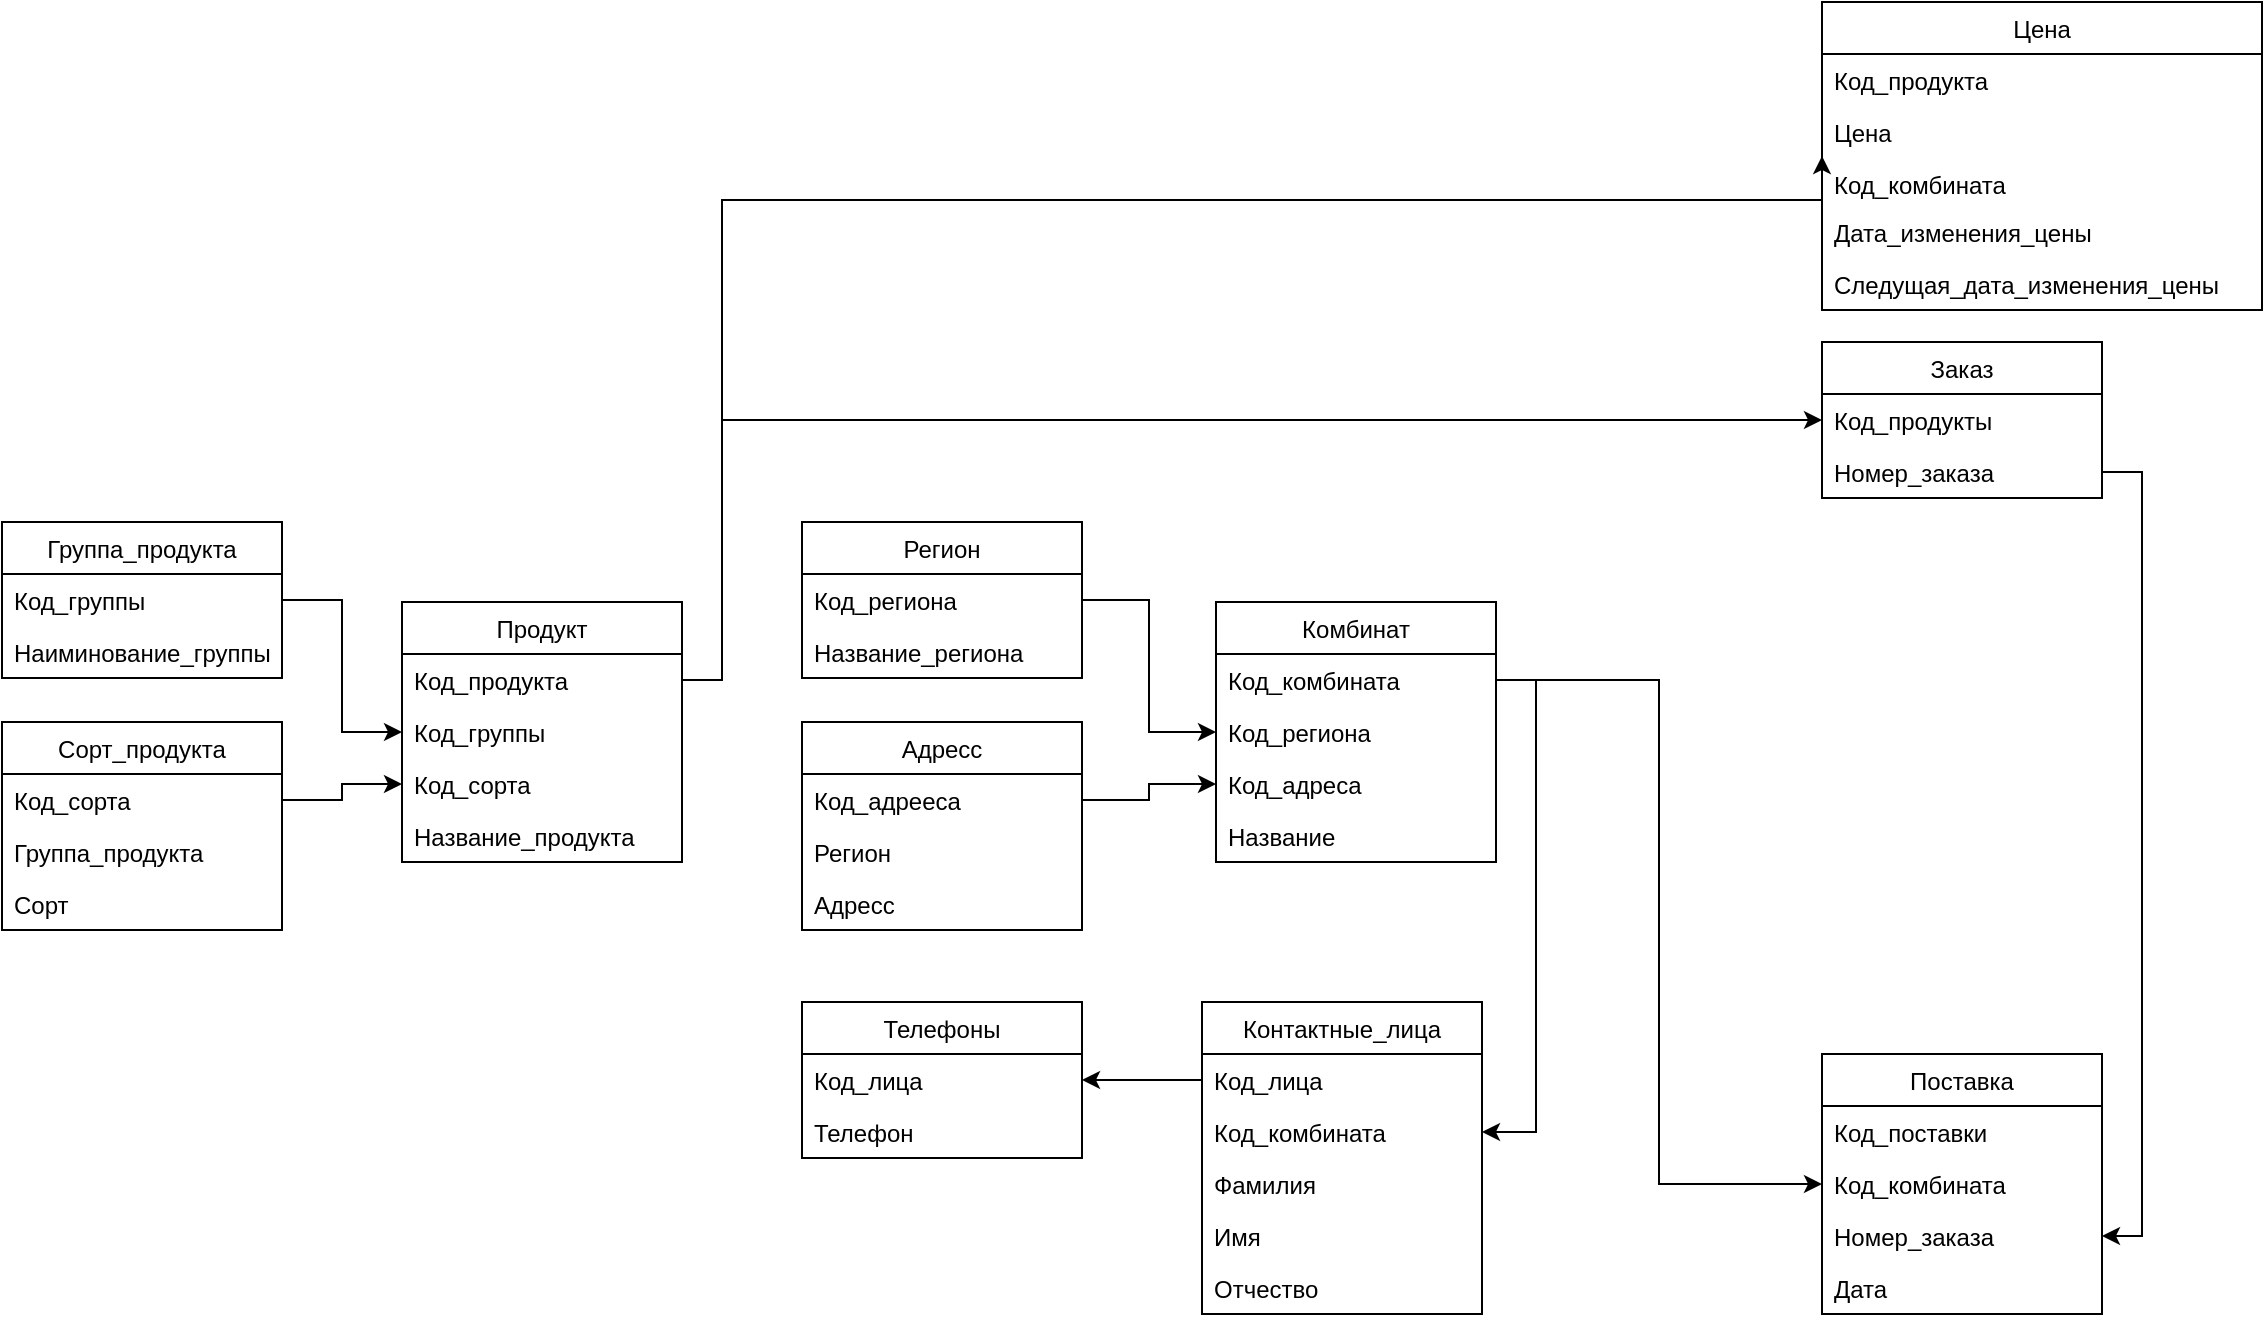 <mxfile version="13.10.2" type="github">
  <diagram id="C5RBs43oDa-KdzZeNtuy" name="Page-1">
    <mxGraphModel dx="1673" dy="2142" grid="1" gridSize="10" guides="1" tooltips="1" connect="1" arrows="1" fold="1" page="1" pageScale="1" pageWidth="827" pageHeight="1169" math="0" shadow="0">
      <root>
        <mxCell id="WIyWlLk6GJQsqaUBKTNV-0" />
        <mxCell id="WIyWlLk6GJQsqaUBKTNV-1" parent="WIyWlLk6GJQsqaUBKTNV-0" />
        <mxCell id="BsNIJ_3Y_c9myI2HQfVr-50" value="Группа_продукта" style="swimlane;fontStyle=0;childLayout=stackLayout;horizontal=1;startSize=26;fillColor=none;horizontalStack=0;resizeParent=1;resizeParentMax=0;resizeLast=0;collapsible=1;marginBottom=0;" parent="WIyWlLk6GJQsqaUBKTNV-1" vertex="1">
          <mxGeometry x="40" y="40" width="140" height="78" as="geometry" />
        </mxCell>
        <mxCell id="BsNIJ_3Y_c9myI2HQfVr-51" value="Код_группы" style="text;strokeColor=none;fillColor=none;align=left;verticalAlign=top;spacingLeft=4;spacingRight=4;overflow=hidden;rotatable=0;points=[[0,0.5],[1,0.5]];portConstraint=eastwest;" parent="BsNIJ_3Y_c9myI2HQfVr-50" vertex="1">
          <mxGeometry y="26" width="140" height="26" as="geometry" />
        </mxCell>
        <mxCell id="BsNIJ_3Y_c9myI2HQfVr-52" value="Наиминование_группы" style="text;strokeColor=none;fillColor=none;align=left;verticalAlign=top;spacingLeft=4;spacingRight=4;overflow=hidden;rotatable=0;points=[[0,0.5],[1,0.5]];portConstraint=eastwest;" parent="BsNIJ_3Y_c9myI2HQfVr-50" vertex="1">
          <mxGeometry y="52" width="140" height="26" as="geometry" />
        </mxCell>
        <mxCell id="BsNIJ_3Y_c9myI2HQfVr-54" value="Сорт_продукта" style="swimlane;fontStyle=0;childLayout=stackLayout;horizontal=1;startSize=26;fillColor=none;horizontalStack=0;resizeParent=1;resizeParentMax=0;resizeLast=0;collapsible=1;marginBottom=0;" parent="WIyWlLk6GJQsqaUBKTNV-1" vertex="1">
          <mxGeometry x="40" y="140" width="140" height="104" as="geometry" />
        </mxCell>
        <mxCell id="BsNIJ_3Y_c9myI2HQfVr-55" value="Код_сорта" style="text;strokeColor=none;fillColor=none;align=left;verticalAlign=top;spacingLeft=4;spacingRight=4;overflow=hidden;rotatable=0;points=[[0,0.5],[1,0.5]];portConstraint=eastwest;" parent="BsNIJ_3Y_c9myI2HQfVr-54" vertex="1">
          <mxGeometry y="26" width="140" height="26" as="geometry" />
        </mxCell>
        <mxCell id="BsNIJ_3Y_c9myI2HQfVr-58" value="Группа_продукта" style="text;strokeColor=none;fillColor=none;align=left;verticalAlign=top;spacingLeft=4;spacingRight=4;overflow=hidden;rotatable=0;points=[[0,0.5],[1,0.5]];portConstraint=eastwest;" parent="BsNIJ_3Y_c9myI2HQfVr-54" vertex="1">
          <mxGeometry y="52" width="140" height="26" as="geometry" />
        </mxCell>
        <mxCell id="BsNIJ_3Y_c9myI2HQfVr-63" value="Сорт" style="text;strokeColor=none;fillColor=none;align=left;verticalAlign=top;spacingLeft=4;spacingRight=4;overflow=hidden;rotatable=0;points=[[0,0.5],[1,0.5]];portConstraint=eastwest;" parent="BsNIJ_3Y_c9myI2HQfVr-54" vertex="1">
          <mxGeometry y="78" width="140" height="26" as="geometry" />
        </mxCell>
        <mxCell id="BsNIJ_3Y_c9myI2HQfVr-59" value="Продукт" style="swimlane;fontStyle=0;childLayout=stackLayout;horizontal=1;startSize=26;fillColor=none;horizontalStack=0;resizeParent=1;resizeParentMax=0;resizeLast=0;collapsible=1;marginBottom=0;" parent="WIyWlLk6GJQsqaUBKTNV-1" vertex="1">
          <mxGeometry x="240" y="80" width="140" height="130" as="geometry" />
        </mxCell>
        <mxCell id="BsNIJ_3Y_c9myI2HQfVr-60" value="Код_продукта" style="text;strokeColor=none;fillColor=none;align=left;verticalAlign=top;spacingLeft=4;spacingRight=4;overflow=hidden;rotatable=0;points=[[0,0.5],[1,0.5]];portConstraint=eastwest;" parent="BsNIJ_3Y_c9myI2HQfVr-59" vertex="1">
          <mxGeometry y="26" width="140" height="26" as="geometry" />
        </mxCell>
        <mxCell id="BENA_GoEq0BFYkfDsCUv-2" value="Код_группы" style="text;strokeColor=none;fillColor=none;align=left;verticalAlign=top;spacingLeft=4;spacingRight=4;overflow=hidden;rotatable=0;points=[[0,0.5],[1,0.5]];portConstraint=eastwest;" parent="BsNIJ_3Y_c9myI2HQfVr-59" vertex="1">
          <mxGeometry y="52" width="140" height="26" as="geometry" />
        </mxCell>
        <mxCell id="BENA_GoEq0BFYkfDsCUv-3" value="Код_сорта" style="text;strokeColor=none;fillColor=none;align=left;verticalAlign=top;spacingLeft=4;spacingRight=4;overflow=hidden;rotatable=0;points=[[0,0.5],[1,0.5]];portConstraint=eastwest;" parent="BsNIJ_3Y_c9myI2HQfVr-59" vertex="1">
          <mxGeometry y="78" width="140" height="26" as="geometry" />
        </mxCell>
        <mxCell id="BsNIJ_3Y_c9myI2HQfVr-61" value="Название_продукта" style="text;strokeColor=none;fillColor=none;align=left;verticalAlign=top;spacingLeft=4;spacingRight=4;overflow=hidden;rotatable=0;points=[[0,0.5],[1,0.5]];portConstraint=eastwest;" parent="BsNIJ_3Y_c9myI2HQfVr-59" vertex="1">
          <mxGeometry y="104" width="140" height="26" as="geometry" />
        </mxCell>
        <mxCell id="BsNIJ_3Y_c9myI2HQfVr-67" value="Регион" style="swimlane;fontStyle=0;childLayout=stackLayout;horizontal=1;startSize=26;fillColor=none;horizontalStack=0;resizeParent=1;resizeParentMax=0;resizeLast=0;collapsible=1;marginBottom=0;" parent="WIyWlLk6GJQsqaUBKTNV-1" vertex="1">
          <mxGeometry x="440" y="40" width="140" height="78" as="geometry" />
        </mxCell>
        <mxCell id="BsNIJ_3Y_c9myI2HQfVr-68" value="Код_региона" style="text;strokeColor=none;fillColor=none;align=left;verticalAlign=top;spacingLeft=4;spacingRight=4;overflow=hidden;rotatable=0;points=[[0,0.5],[1,0.5]];portConstraint=eastwest;" parent="BsNIJ_3Y_c9myI2HQfVr-67" vertex="1">
          <mxGeometry y="26" width="140" height="26" as="geometry" />
        </mxCell>
        <mxCell id="BsNIJ_3Y_c9myI2HQfVr-69" value="Название_региона" style="text;strokeColor=none;fillColor=none;align=left;verticalAlign=top;spacingLeft=4;spacingRight=4;overflow=hidden;rotatable=0;points=[[0,0.5],[1,0.5]];portConstraint=eastwest;" parent="BsNIJ_3Y_c9myI2HQfVr-67" vertex="1">
          <mxGeometry y="52" width="140" height="26" as="geometry" />
        </mxCell>
        <mxCell id="BsNIJ_3Y_c9myI2HQfVr-71" value="Адресс" style="swimlane;fontStyle=0;childLayout=stackLayout;horizontal=1;startSize=26;fillColor=none;horizontalStack=0;resizeParent=1;resizeParentMax=0;resizeLast=0;collapsible=1;marginBottom=0;" parent="WIyWlLk6GJQsqaUBKTNV-1" vertex="1">
          <mxGeometry x="440" y="140" width="140" height="104" as="geometry" />
        </mxCell>
        <mxCell id="BsNIJ_3Y_c9myI2HQfVr-72" value="Код_адрееса" style="text;strokeColor=none;fillColor=none;align=left;verticalAlign=top;spacingLeft=4;spacingRight=4;overflow=hidden;rotatable=0;points=[[0,0.5],[1,0.5]];portConstraint=eastwest;" parent="BsNIJ_3Y_c9myI2HQfVr-71" vertex="1">
          <mxGeometry y="26" width="140" height="26" as="geometry" />
        </mxCell>
        <mxCell id="BsNIJ_3Y_c9myI2HQfVr-73" value="Регион" style="text;strokeColor=none;fillColor=none;align=left;verticalAlign=top;spacingLeft=4;spacingRight=4;overflow=hidden;rotatable=0;points=[[0,0.5],[1,0.5]];portConstraint=eastwest;" parent="BsNIJ_3Y_c9myI2HQfVr-71" vertex="1">
          <mxGeometry y="52" width="140" height="26" as="geometry" />
        </mxCell>
        <mxCell id="BsNIJ_3Y_c9myI2HQfVr-74" value="Адресс" style="text;strokeColor=none;fillColor=none;align=left;verticalAlign=top;spacingLeft=4;spacingRight=4;overflow=hidden;rotatable=0;points=[[0,0.5],[1,0.5]];portConstraint=eastwest;" parent="BsNIJ_3Y_c9myI2HQfVr-71" vertex="1">
          <mxGeometry y="78" width="140" height="26" as="geometry" />
        </mxCell>
        <mxCell id="BsNIJ_3Y_c9myI2HQfVr-75" value="Комбинат" style="swimlane;fontStyle=0;childLayout=stackLayout;horizontal=1;startSize=26;fillColor=none;horizontalStack=0;resizeParent=1;resizeParentMax=0;resizeLast=0;collapsible=1;marginBottom=0;" parent="WIyWlLk6GJQsqaUBKTNV-1" vertex="1">
          <mxGeometry x="647" y="80" width="140" height="130" as="geometry" />
        </mxCell>
        <mxCell id="BsNIJ_3Y_c9myI2HQfVr-76" value="Код_комбината" style="text;strokeColor=none;fillColor=none;align=left;verticalAlign=top;spacingLeft=4;spacingRight=4;overflow=hidden;rotatable=0;points=[[0,0.5],[1,0.5]];portConstraint=eastwest;" parent="BsNIJ_3Y_c9myI2HQfVr-75" vertex="1">
          <mxGeometry y="26" width="140" height="26" as="geometry" />
        </mxCell>
        <mxCell id="BsNIJ_3Y_c9myI2HQfVr-77" value="Код_региона" style="text;strokeColor=none;fillColor=none;align=left;verticalAlign=top;spacingLeft=4;spacingRight=4;overflow=hidden;rotatable=0;points=[[0,0.5],[1,0.5]];portConstraint=eastwest;" parent="BsNIJ_3Y_c9myI2HQfVr-75" vertex="1">
          <mxGeometry y="52" width="140" height="26" as="geometry" />
        </mxCell>
        <mxCell id="BENA_GoEq0BFYkfDsCUv-9" value="Код_адреса" style="text;strokeColor=none;fillColor=none;align=left;verticalAlign=top;spacingLeft=4;spacingRight=4;overflow=hidden;rotatable=0;points=[[0,0.5],[1,0.5]];portConstraint=eastwest;" parent="BsNIJ_3Y_c9myI2HQfVr-75" vertex="1">
          <mxGeometry y="78" width="140" height="26" as="geometry" />
        </mxCell>
        <mxCell id="BsNIJ_3Y_c9myI2HQfVr-100" value="Название" style="text;strokeColor=none;fillColor=none;align=left;verticalAlign=top;spacingLeft=4;spacingRight=4;overflow=hidden;rotatable=0;points=[[0,0.5],[1,0.5]];portConstraint=eastwest;" parent="BsNIJ_3Y_c9myI2HQfVr-75" vertex="1">
          <mxGeometry y="104" width="140" height="26" as="geometry" />
        </mxCell>
        <mxCell id="BsNIJ_3Y_c9myI2HQfVr-82" value="Контактные_лица" style="swimlane;fontStyle=0;childLayout=stackLayout;horizontal=1;startSize=26;fillColor=none;horizontalStack=0;resizeParent=1;resizeParentMax=0;resizeLast=0;collapsible=1;marginBottom=0;" parent="WIyWlLk6GJQsqaUBKTNV-1" vertex="1">
          <mxGeometry x="640" y="280" width="140" height="156" as="geometry" />
        </mxCell>
        <mxCell id="BsNIJ_3Y_c9myI2HQfVr-83" value="Код_лица" style="text;strokeColor=none;fillColor=none;align=left;verticalAlign=top;spacingLeft=4;spacingRight=4;overflow=hidden;rotatable=0;points=[[0,0.5],[1,0.5]];portConstraint=eastwest;" parent="BsNIJ_3Y_c9myI2HQfVr-82" vertex="1">
          <mxGeometry y="26" width="140" height="26" as="geometry" />
        </mxCell>
        <mxCell id="BsNIJ_3Y_c9myI2HQfVr-98" value="Код_комбината" style="text;strokeColor=none;fillColor=none;align=left;verticalAlign=top;spacingLeft=4;spacingRight=4;overflow=hidden;rotatable=0;points=[[0,0.5],[1,0.5]];portConstraint=eastwest;" parent="BsNIJ_3Y_c9myI2HQfVr-82" vertex="1">
          <mxGeometry y="52" width="140" height="26" as="geometry" />
        </mxCell>
        <mxCell id="BENA_GoEq0BFYkfDsCUv-17" value="Фамилия" style="text;strokeColor=none;fillColor=none;align=left;verticalAlign=top;spacingLeft=4;spacingRight=4;overflow=hidden;rotatable=0;points=[[0,0.5],[1,0.5]];portConstraint=eastwest;" parent="BsNIJ_3Y_c9myI2HQfVr-82" vertex="1">
          <mxGeometry y="78" width="140" height="26" as="geometry" />
        </mxCell>
        <mxCell id="BENA_GoEq0BFYkfDsCUv-18" value="Имя" style="text;strokeColor=none;fillColor=none;align=left;verticalAlign=top;spacingLeft=4;spacingRight=4;overflow=hidden;rotatable=0;points=[[0,0.5],[1,0.5]];portConstraint=eastwest;" parent="BsNIJ_3Y_c9myI2HQfVr-82" vertex="1">
          <mxGeometry y="104" width="140" height="26" as="geometry" />
        </mxCell>
        <mxCell id="BENA_GoEq0BFYkfDsCUv-19" value="Отчество" style="text;strokeColor=none;fillColor=none;align=left;verticalAlign=top;spacingLeft=4;spacingRight=4;overflow=hidden;rotatable=0;points=[[0,0.5],[1,0.5]];portConstraint=eastwest;" parent="BsNIJ_3Y_c9myI2HQfVr-82" vertex="1">
          <mxGeometry y="130" width="140" height="26" as="geometry" />
        </mxCell>
        <mxCell id="BsNIJ_3Y_c9myI2HQfVr-86" value="Телефоны" style="swimlane;fontStyle=0;childLayout=stackLayout;horizontal=1;startSize=26;fillColor=none;horizontalStack=0;resizeParent=1;resizeParentMax=0;resizeLast=0;collapsible=1;marginBottom=0;" parent="WIyWlLk6GJQsqaUBKTNV-1" vertex="1">
          <mxGeometry x="440" y="280" width="140" height="78" as="geometry" />
        </mxCell>
        <mxCell id="BsNIJ_3Y_c9myI2HQfVr-87" value="Код_лица" style="text;strokeColor=none;fillColor=none;align=left;verticalAlign=top;spacingLeft=4;spacingRight=4;overflow=hidden;rotatable=0;points=[[0,0.5],[1,0.5]];portConstraint=eastwest;" parent="BsNIJ_3Y_c9myI2HQfVr-86" vertex="1">
          <mxGeometry y="26" width="140" height="26" as="geometry" />
        </mxCell>
        <mxCell id="BsNIJ_3Y_c9myI2HQfVr-88" value="Телефон" style="text;strokeColor=none;fillColor=none;align=left;verticalAlign=top;spacingLeft=4;spacingRight=4;overflow=hidden;rotatable=0;points=[[0,0.5],[1,0.5]];portConstraint=eastwest;" parent="BsNIJ_3Y_c9myI2HQfVr-86" vertex="1">
          <mxGeometry y="52" width="140" height="26" as="geometry" />
        </mxCell>
        <mxCell id="BsNIJ_3Y_c9myI2HQfVr-105" value="Заказ" style="swimlane;fontStyle=0;childLayout=stackLayout;horizontal=1;startSize=26;fillColor=none;horizontalStack=0;resizeParent=1;resizeParentMax=0;resizeLast=0;collapsible=1;marginBottom=0;" parent="WIyWlLk6GJQsqaUBKTNV-1" vertex="1">
          <mxGeometry x="950" y="-50" width="140" height="78" as="geometry" />
        </mxCell>
        <mxCell id="BsNIJ_3Y_c9myI2HQfVr-106" value="Код_продукты" style="text;strokeColor=none;fillColor=none;align=left;verticalAlign=top;spacingLeft=4;spacingRight=4;overflow=hidden;rotatable=0;points=[[0,0.5],[1,0.5]];portConstraint=eastwest;" parent="BsNIJ_3Y_c9myI2HQfVr-105" vertex="1">
          <mxGeometry y="26" width="140" height="26" as="geometry" />
        </mxCell>
        <mxCell id="BsNIJ_3Y_c9myI2HQfVr-107" value="Номер_заказа" style="text;strokeColor=none;fillColor=none;align=left;verticalAlign=top;spacingLeft=4;spacingRight=4;overflow=hidden;rotatable=0;points=[[0,0.5],[1,0.5]];portConstraint=eastwest;" parent="BsNIJ_3Y_c9myI2HQfVr-105" vertex="1">
          <mxGeometry y="52" width="140" height="26" as="geometry" />
        </mxCell>
        <mxCell id="BsNIJ_3Y_c9myI2HQfVr-109" value="Поставка" style="swimlane;fontStyle=0;childLayout=stackLayout;horizontal=1;startSize=26;fillColor=none;horizontalStack=0;resizeParent=1;resizeParentMax=0;resizeLast=0;collapsible=1;marginBottom=0;" parent="WIyWlLk6GJQsqaUBKTNV-1" vertex="1">
          <mxGeometry x="950" y="306" width="140" height="130" as="geometry" />
        </mxCell>
        <mxCell id="BENA_GoEq0BFYkfDsCUv-1" value="Код_поставки" style="text;strokeColor=none;fillColor=none;align=left;verticalAlign=top;spacingLeft=4;spacingRight=4;overflow=hidden;rotatable=0;points=[[0,0.5],[1,0.5]];portConstraint=eastwest;" parent="BsNIJ_3Y_c9myI2HQfVr-109" vertex="1">
          <mxGeometry y="26" width="140" height="26" as="geometry" />
        </mxCell>
        <mxCell id="BsNIJ_3Y_c9myI2HQfVr-110" value="Код_комбината" style="text;strokeColor=none;fillColor=none;align=left;verticalAlign=top;spacingLeft=4;spacingRight=4;overflow=hidden;rotatable=0;points=[[0,0.5],[1,0.5]];portConstraint=eastwest;" parent="BsNIJ_3Y_c9myI2HQfVr-109" vertex="1">
          <mxGeometry y="52" width="140" height="26" as="geometry" />
        </mxCell>
        <mxCell id="BsNIJ_3Y_c9myI2HQfVr-112" value="Номер_заказа" style="text;strokeColor=none;fillColor=none;align=left;verticalAlign=top;spacingLeft=4;spacingRight=4;overflow=hidden;rotatable=0;points=[[0,0.5],[1,0.5]];portConstraint=eastwest;" parent="BsNIJ_3Y_c9myI2HQfVr-109" vertex="1">
          <mxGeometry y="78" width="140" height="26" as="geometry" />
        </mxCell>
        <mxCell id="BsNIJ_3Y_c9myI2HQfVr-111" value="Дата" style="text;strokeColor=none;fillColor=none;align=left;verticalAlign=top;spacingLeft=4;spacingRight=4;overflow=hidden;rotatable=0;points=[[0,0.5],[1,0.5]];portConstraint=eastwest;" parent="BsNIJ_3Y_c9myI2HQfVr-109" vertex="1">
          <mxGeometry y="104" width="140" height="26" as="geometry" />
        </mxCell>
        <mxCell id="BsNIJ_3Y_c9myI2HQfVr-114" value="Цена" style="swimlane;fontStyle=0;childLayout=stackLayout;horizontal=1;startSize=26;fillColor=none;horizontalStack=0;resizeParent=1;resizeParentMax=0;resizeLast=0;collapsible=1;marginBottom=0;" parent="WIyWlLk6GJQsqaUBKTNV-1" vertex="1">
          <mxGeometry x="950" y="-220" width="220" height="154" as="geometry" />
        </mxCell>
        <mxCell id="BsNIJ_3Y_c9myI2HQfVr-116" value="Код_продукта" style="text;strokeColor=none;fillColor=none;align=left;verticalAlign=top;spacingLeft=4;spacingRight=4;overflow=hidden;rotatable=0;points=[[0,0.5],[1,0.5]];portConstraint=eastwest;" parent="BsNIJ_3Y_c9myI2HQfVr-114" vertex="1">
          <mxGeometry y="26" width="220" height="26" as="geometry" />
        </mxCell>
        <mxCell id="BsNIJ_3Y_c9myI2HQfVr-117" value="Цена" style="text;strokeColor=none;fillColor=none;align=left;verticalAlign=top;spacingLeft=4;spacingRight=4;overflow=hidden;rotatable=0;points=[[0,0.5],[1,0.5]];portConstraint=eastwest;" parent="BsNIJ_3Y_c9myI2HQfVr-114" vertex="1">
          <mxGeometry y="52" width="220" height="26" as="geometry" />
        </mxCell>
        <mxCell id="bfPe-o1TES2DeM-v8efT-0" value="Код_комбината" style="text;strokeColor=none;fillColor=none;align=left;verticalAlign=top;spacingLeft=4;spacingRight=4;overflow=hidden;rotatable=0;points=[[0,0.5],[1,0.5]];portConstraint=eastwest;" vertex="1" parent="BsNIJ_3Y_c9myI2HQfVr-114">
          <mxGeometry y="78" width="220" height="24" as="geometry" />
        </mxCell>
        <mxCell id="BENA_GoEq0BFYkfDsCUv-30" value="Дата_изменения_цены" style="text;strokeColor=none;fillColor=none;align=left;verticalAlign=top;spacingLeft=4;spacingRight=4;overflow=hidden;rotatable=0;points=[[0,0.5],[1,0.5]];portConstraint=eastwest;" parent="BsNIJ_3Y_c9myI2HQfVr-114" vertex="1">
          <mxGeometry y="102" width="220" height="26" as="geometry" />
        </mxCell>
        <mxCell id="bfPe-o1TES2DeM-v8efT-1" value="Следущая_дата_изменения_цены" style="text;strokeColor=none;fillColor=none;align=left;verticalAlign=top;spacingLeft=4;spacingRight=4;overflow=hidden;rotatable=0;points=[[0,0.5],[1,0.5]];portConstraint=eastwest;" vertex="1" parent="BsNIJ_3Y_c9myI2HQfVr-114">
          <mxGeometry y="128" width="220" height="26" as="geometry" />
        </mxCell>
        <mxCell id="BENA_GoEq0BFYkfDsCUv-5" style="edgeStyle=orthogonalEdgeStyle;rounded=0;orthogonalLoop=1;jettySize=auto;html=1;exitX=1;exitY=0.5;exitDx=0;exitDy=0;entryX=0;entryY=0.5;entryDx=0;entryDy=0;" parent="WIyWlLk6GJQsqaUBKTNV-1" source="BsNIJ_3Y_c9myI2HQfVr-51" target="BsNIJ_3Y_c9myI2HQfVr-59" edge="1">
          <mxGeometry relative="1" as="geometry" />
        </mxCell>
        <mxCell id="BENA_GoEq0BFYkfDsCUv-6" style="edgeStyle=orthogonalEdgeStyle;rounded=0;orthogonalLoop=1;jettySize=auto;html=1;exitX=1;exitY=0.5;exitDx=0;exitDy=0;entryX=0;entryY=0.5;entryDx=0;entryDy=0;" parent="WIyWlLk6GJQsqaUBKTNV-1" source="BsNIJ_3Y_c9myI2HQfVr-55" target="BENA_GoEq0BFYkfDsCUv-3" edge="1">
          <mxGeometry relative="1" as="geometry" />
        </mxCell>
        <mxCell id="BENA_GoEq0BFYkfDsCUv-10" style="edgeStyle=orthogonalEdgeStyle;rounded=0;orthogonalLoop=1;jettySize=auto;html=1;entryX=0;entryY=0.5;entryDx=0;entryDy=0;" parent="WIyWlLk6GJQsqaUBKTNV-1" source="BsNIJ_3Y_c9myI2HQfVr-68" target="BsNIJ_3Y_c9myI2HQfVr-77" edge="1">
          <mxGeometry relative="1" as="geometry" />
        </mxCell>
        <mxCell id="BENA_GoEq0BFYkfDsCUv-11" style="edgeStyle=orthogonalEdgeStyle;rounded=0;orthogonalLoop=1;jettySize=auto;html=1;entryX=0;entryY=0.5;entryDx=0;entryDy=0;" parent="WIyWlLk6GJQsqaUBKTNV-1" source="BsNIJ_3Y_c9myI2HQfVr-72" target="BENA_GoEq0BFYkfDsCUv-9" edge="1">
          <mxGeometry relative="1" as="geometry" />
        </mxCell>
        <mxCell id="BENA_GoEq0BFYkfDsCUv-12" style="edgeStyle=orthogonalEdgeStyle;rounded=0;orthogonalLoop=1;jettySize=auto;html=1;exitX=1;exitY=0.5;exitDx=0;exitDy=0;entryX=1;entryY=0.5;entryDx=0;entryDy=0;" parent="WIyWlLk6GJQsqaUBKTNV-1" source="BsNIJ_3Y_c9myI2HQfVr-76" target="BsNIJ_3Y_c9myI2HQfVr-98" edge="1">
          <mxGeometry relative="1" as="geometry" />
        </mxCell>
        <mxCell id="BENA_GoEq0BFYkfDsCUv-20" style="edgeStyle=orthogonalEdgeStyle;rounded=0;orthogonalLoop=1;jettySize=auto;html=1;exitX=0;exitY=0.5;exitDx=0;exitDy=0;" parent="WIyWlLk6GJQsqaUBKTNV-1" source="BsNIJ_3Y_c9myI2HQfVr-83" target="BsNIJ_3Y_c9myI2HQfVr-87" edge="1">
          <mxGeometry relative="1" as="geometry" />
        </mxCell>
        <mxCell id="BENA_GoEq0BFYkfDsCUv-24" style="edgeStyle=orthogonalEdgeStyle;rounded=0;orthogonalLoop=1;jettySize=auto;html=1;exitX=1;exitY=0.5;exitDx=0;exitDy=0;entryX=0;entryY=0.5;entryDx=0;entryDy=0;" parent="WIyWlLk6GJQsqaUBKTNV-1" source="BsNIJ_3Y_c9myI2HQfVr-76" target="BsNIJ_3Y_c9myI2HQfVr-110" edge="1">
          <mxGeometry relative="1" as="geometry" />
        </mxCell>
        <mxCell id="BENA_GoEq0BFYkfDsCUv-25" style="edgeStyle=orthogonalEdgeStyle;rounded=0;orthogonalLoop=1;jettySize=auto;html=1;exitX=1;exitY=0.5;exitDx=0;exitDy=0;entryX=1;entryY=0.5;entryDx=0;entryDy=0;" parent="WIyWlLk6GJQsqaUBKTNV-1" source="BsNIJ_3Y_c9myI2HQfVr-107" target="BsNIJ_3Y_c9myI2HQfVr-112" edge="1">
          <mxGeometry relative="1" as="geometry" />
        </mxCell>
        <mxCell id="BENA_GoEq0BFYkfDsCUv-26" style="edgeStyle=orthogonalEdgeStyle;rounded=0;orthogonalLoop=1;jettySize=auto;html=1;exitX=1;exitY=0.5;exitDx=0;exitDy=0;entryX=0;entryY=0.5;entryDx=0;entryDy=0;" parent="WIyWlLk6GJQsqaUBKTNV-1" source="BsNIJ_3Y_c9myI2HQfVr-60" target="BsNIJ_3Y_c9myI2HQfVr-114" edge="1">
          <mxGeometry relative="1" as="geometry">
            <Array as="points">
              <mxPoint x="400" y="119" />
              <mxPoint x="400" y="-121" />
            </Array>
          </mxGeometry>
        </mxCell>
        <mxCell id="BENA_GoEq0BFYkfDsCUv-29" style="edgeStyle=orthogonalEdgeStyle;rounded=0;orthogonalLoop=1;jettySize=auto;html=1;exitX=1;exitY=0.5;exitDx=0;exitDy=0;entryX=0;entryY=0.5;entryDx=0;entryDy=0;" parent="WIyWlLk6GJQsqaUBKTNV-1" source="BsNIJ_3Y_c9myI2HQfVr-60" target="BsNIJ_3Y_c9myI2HQfVr-106" edge="1">
          <mxGeometry relative="1" as="geometry">
            <Array as="points">
              <mxPoint x="400" y="119" />
              <mxPoint x="400" y="-11" />
            </Array>
          </mxGeometry>
        </mxCell>
      </root>
    </mxGraphModel>
  </diagram>
</mxfile>
